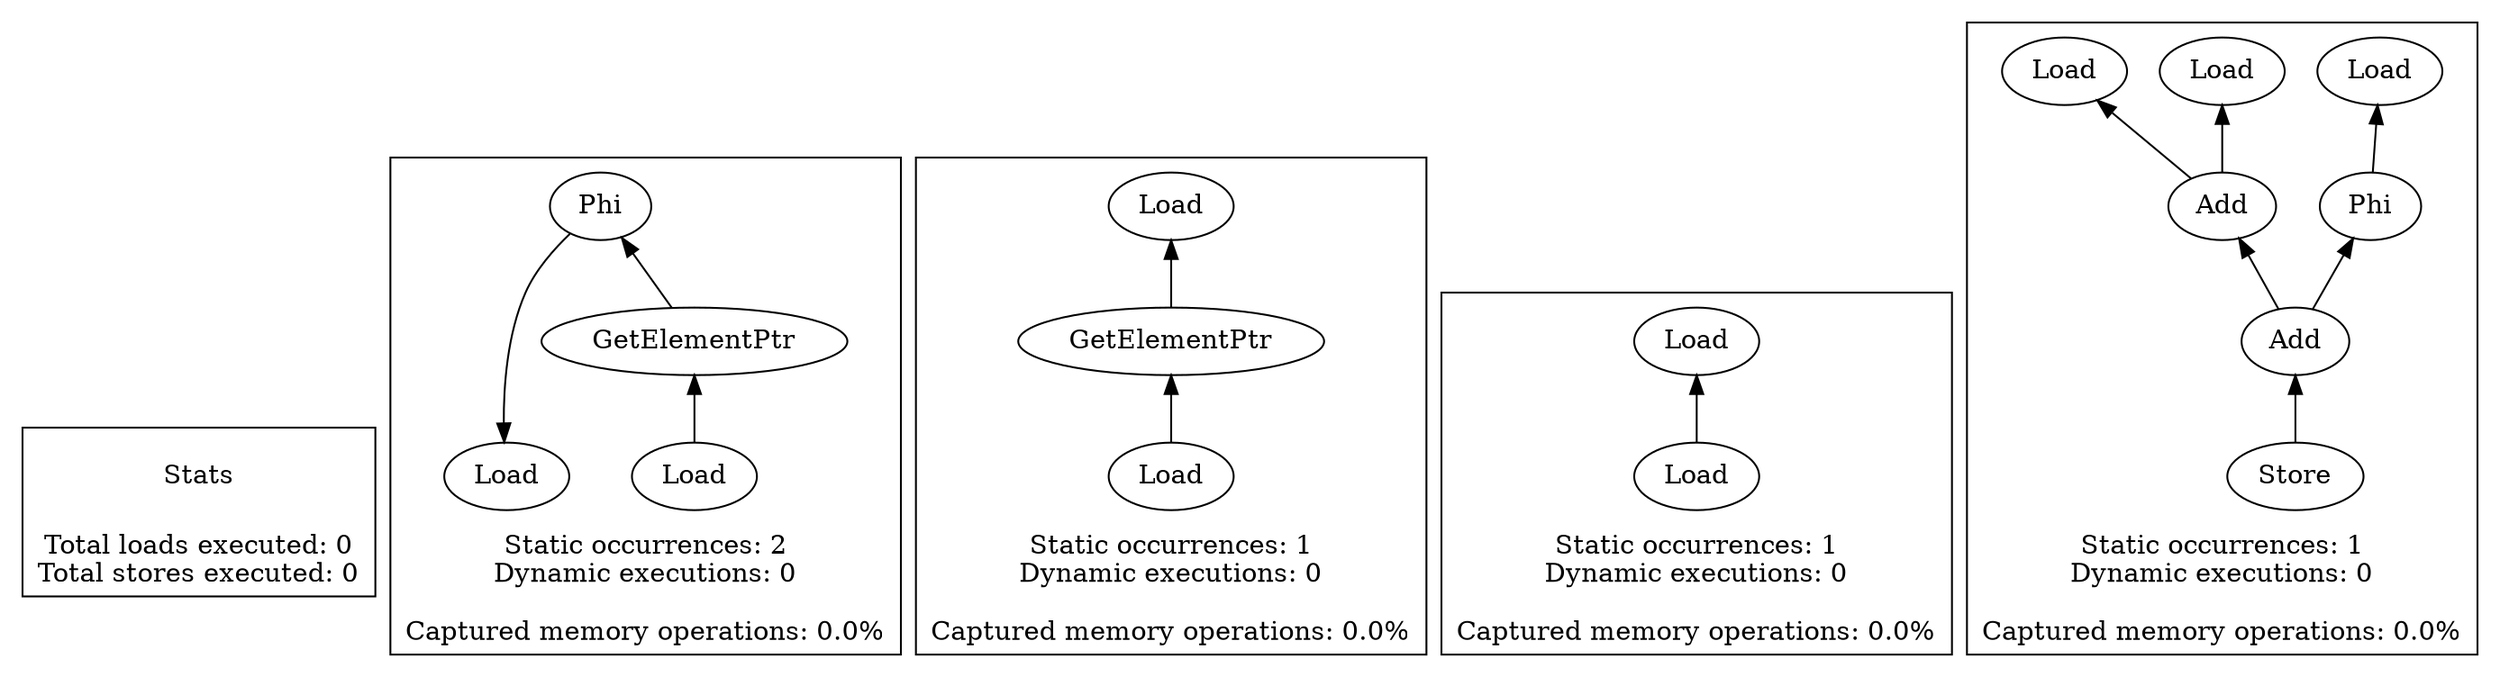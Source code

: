 strict digraph {
rankdir=BT
subgraph {
Stats [shape=plaintext]
cluster=true
label="Total loads executed: 0\nTotal stores executed: 0"
}
subgraph {
"0_6" [label="GetElementPtr"]
"0_5" [label="Phi"]
"0_6" -> "0_5"
{
rank=min
comment=<Ids: 7, 15>
"0_7" [label="Load"]
}
"0_7" -> "0_6"
{
rank=min
comment=<Ids: 7, 15>
"0_15" [label="Load"]
}
"0_5" -> "0_15"
cluster=true
label="Static occurrences: 2\nDynamic executions: 0\n\nCaptured memory operations: 0.0%"
}
subgraph {
"1_9" [label="GetElementPtr"]
"1_7" [label="Load"]
"1_9" -> "1_7"
{
rank=min
comment=<Ids: 10>
"1_10" [label="Load"]
}
"1_10" -> "1_9"
cluster=true
label="Static occurrences: 1\nDynamic executions: 0\n\nCaptured memory operations: 0.0%"
}
subgraph {
{
rank=min
comment=<Ids: 8>
"2_8" [label="Load"]
}
"2_7" [label="Load"]
"2_8" -> "2_7"
cluster=true
label="Static occurrences: 1\nDynamic executions: 0\n\nCaptured memory operations: 0.0%"
}
subgraph {
"3_12" [label="Add"]
"3_11" [label="Add"]
"3_12" -> "3_11"
"3_8" [label="Load"]
"3_11" -> "3_8"
"3_10" [label="Load"]
"3_11" -> "3_10"
"3_4" [label="Phi"]
"3_12" -> "3_4"
"3_2" [label="Load"]
"3_4" -> "3_2"
{
rank=min
comment=<Ids: 13>
"3_13" [label="Store"]
}
"3_13" -> "3_12"
cluster=true
label="Static occurrences: 1\nDynamic executions: 0\n\nCaptured memory operations: 0.0%"
}
}
